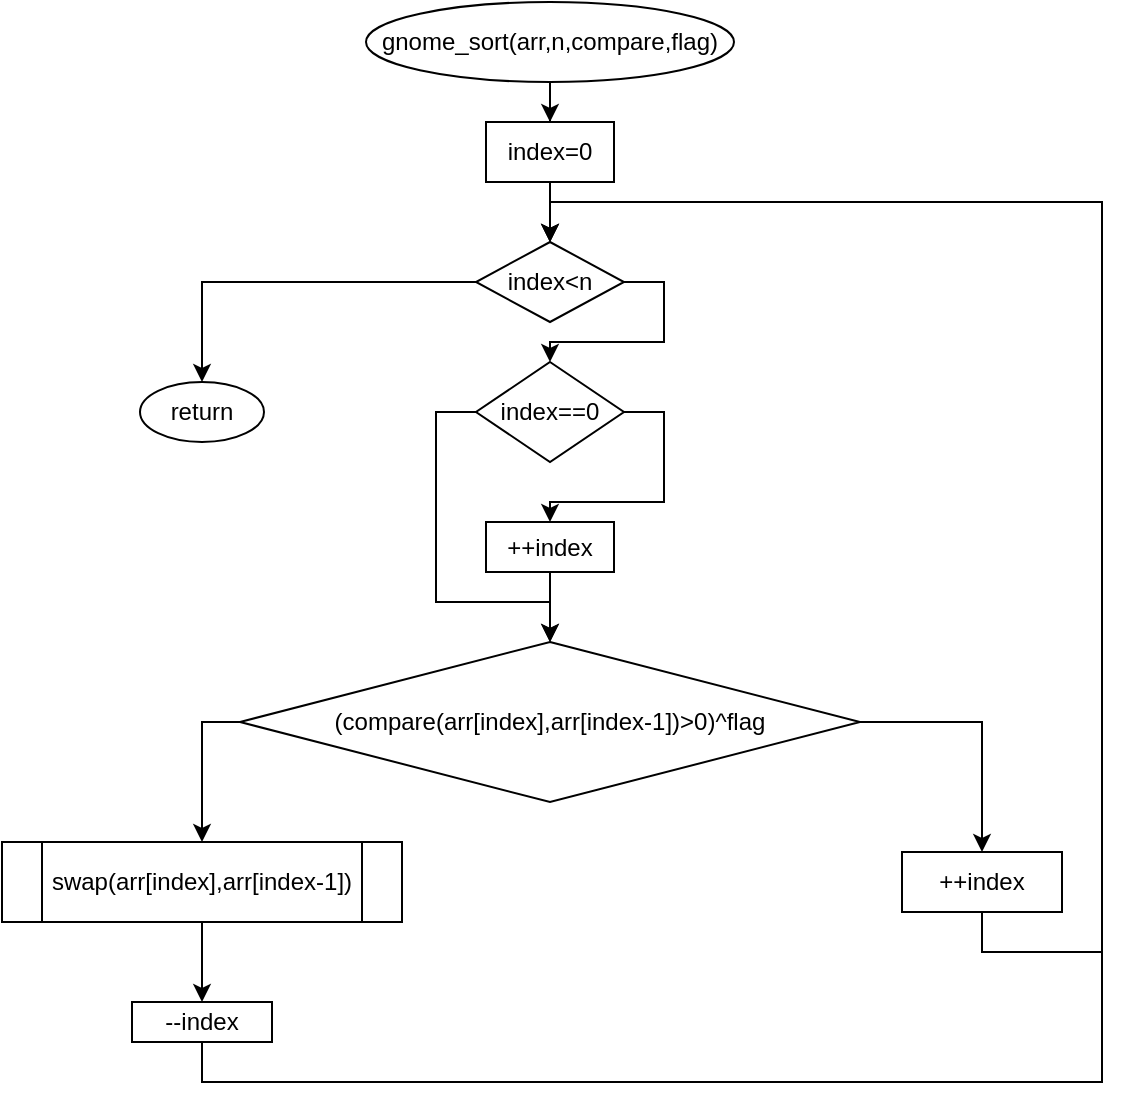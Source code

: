 <mxfile version="22.1.11" type="github" pages="7">
  <diagram id="C5RBs43oDa-KdzZeNtuy" name="gnome_sort">
    <mxGraphModel dx="384" dy="513" grid="1" gridSize="10" guides="1" tooltips="1" connect="1" arrows="1" fold="1" page="1" pageScale="1" pageWidth="827" pageHeight="1169" math="0" shadow="0">
      <root>
        <mxCell id="WIyWlLk6GJQsqaUBKTNV-0" />
        <mxCell id="WIyWlLk6GJQsqaUBKTNV-1" parent="WIyWlLk6GJQsqaUBKTNV-0" />
        <mxCell id="vFkRtB9mPu9xYrPyxQeL-3" value="" style="edgeStyle=orthogonalEdgeStyle;rounded=0;orthogonalLoop=1;jettySize=auto;html=1;" edge="1" parent="WIyWlLk6GJQsqaUBKTNV-1" source="vFkRtB9mPu9xYrPyxQeL-0" target="vFkRtB9mPu9xYrPyxQeL-2">
          <mxGeometry relative="1" as="geometry" />
        </mxCell>
        <mxCell id="vFkRtB9mPu9xYrPyxQeL-4" style="edgeStyle=orthogonalEdgeStyle;rounded=0;orthogonalLoop=1;jettySize=auto;html=1;" edge="1" parent="WIyWlLk6GJQsqaUBKTNV-1" source="vFkRtB9mPu9xYrPyxQeL-0" target="vFkRtB9mPu9xYrPyxQeL-1">
          <mxGeometry relative="1" as="geometry" />
        </mxCell>
        <mxCell id="vFkRtB9mPu9xYrPyxQeL-0" value="gnome_sort(arr,n,compare,flag)" style="ellipse;whiteSpace=wrap;html=1;" vertex="1" parent="WIyWlLk6GJQsqaUBKTNV-1">
          <mxGeometry x="262" y="210" width="184" height="40" as="geometry" />
        </mxCell>
        <mxCell id="vFkRtB9mPu9xYrPyxQeL-1" value="index=0" style="rounded=0;whiteSpace=wrap;html=1;" vertex="1" parent="WIyWlLk6GJQsqaUBKTNV-1">
          <mxGeometry x="322" y="270" width="64" height="30" as="geometry" />
        </mxCell>
        <mxCell id="vFkRtB9mPu9xYrPyxQeL-6" style="edgeStyle=orthogonalEdgeStyle;rounded=0;orthogonalLoop=1;jettySize=auto;html=1;exitX=1;exitY=0.5;exitDx=0;exitDy=0;entryX=0.5;entryY=0;entryDx=0;entryDy=0;" edge="1" parent="WIyWlLk6GJQsqaUBKTNV-1" source="vFkRtB9mPu9xYrPyxQeL-2" target="vFkRtB9mPu9xYrPyxQeL-5">
          <mxGeometry relative="1" as="geometry">
            <Array as="points">
              <mxPoint x="411" y="350" />
              <mxPoint x="411" y="380" />
              <mxPoint x="354" y="380" />
            </Array>
          </mxGeometry>
        </mxCell>
        <mxCell id="vFkRtB9mPu9xYrPyxQeL-24" style="edgeStyle=orthogonalEdgeStyle;rounded=0;orthogonalLoop=1;jettySize=auto;html=1;exitX=0;exitY=0.5;exitDx=0;exitDy=0;" edge="1" parent="WIyWlLk6GJQsqaUBKTNV-1" source="vFkRtB9mPu9xYrPyxQeL-2" target="vFkRtB9mPu9xYrPyxQeL-22">
          <mxGeometry relative="1" as="geometry" />
        </mxCell>
        <mxCell id="vFkRtB9mPu9xYrPyxQeL-2" value="index&amp;lt;n" style="rhombus;whiteSpace=wrap;html=1;" vertex="1" parent="WIyWlLk6GJQsqaUBKTNV-1">
          <mxGeometry x="317" y="330" width="74" height="40" as="geometry" />
        </mxCell>
        <mxCell id="vFkRtB9mPu9xYrPyxQeL-8" style="edgeStyle=orthogonalEdgeStyle;rounded=0;orthogonalLoop=1;jettySize=auto;html=1;exitX=1;exitY=0.5;exitDx=0;exitDy=0;entryX=0.5;entryY=0;entryDx=0;entryDy=0;" edge="1" parent="WIyWlLk6GJQsqaUBKTNV-1" source="vFkRtB9mPu9xYrPyxQeL-5" target="vFkRtB9mPu9xYrPyxQeL-7">
          <mxGeometry relative="1" as="geometry" />
        </mxCell>
        <mxCell id="vFkRtB9mPu9xYrPyxQeL-19" style="edgeStyle=orthogonalEdgeStyle;rounded=0;orthogonalLoop=1;jettySize=auto;html=1;exitX=0;exitY=0.5;exitDx=0;exitDy=0;entryX=0.5;entryY=0;entryDx=0;entryDy=0;" edge="1" parent="WIyWlLk6GJQsqaUBKTNV-1" source="vFkRtB9mPu9xYrPyxQeL-5" target="vFkRtB9mPu9xYrPyxQeL-10">
          <mxGeometry relative="1" as="geometry">
            <Array as="points">
              <mxPoint x="297" y="415" />
              <mxPoint x="297" y="510" />
              <mxPoint x="354" y="510" />
            </Array>
          </mxGeometry>
        </mxCell>
        <mxCell id="vFkRtB9mPu9xYrPyxQeL-5" value="index==0" style="rhombus;whiteSpace=wrap;html=1;" vertex="1" parent="WIyWlLk6GJQsqaUBKTNV-1">
          <mxGeometry x="317" y="390" width="74" height="50" as="geometry" />
        </mxCell>
        <mxCell id="vFkRtB9mPu9xYrPyxQeL-11" value="" style="edgeStyle=orthogonalEdgeStyle;rounded=0;orthogonalLoop=1;jettySize=auto;html=1;" edge="1" parent="WIyWlLk6GJQsqaUBKTNV-1" source="vFkRtB9mPu9xYrPyxQeL-7" target="vFkRtB9mPu9xYrPyxQeL-10">
          <mxGeometry relative="1" as="geometry" />
        </mxCell>
        <mxCell id="vFkRtB9mPu9xYrPyxQeL-7" value="++index" style="rounded=0;whiteSpace=wrap;html=1;" vertex="1" parent="WIyWlLk6GJQsqaUBKTNV-1">
          <mxGeometry x="322" y="470" width="64" height="25" as="geometry" />
        </mxCell>
        <mxCell id="vFkRtB9mPu9xYrPyxQeL-14" style="edgeStyle=orthogonalEdgeStyle;rounded=0;orthogonalLoop=1;jettySize=auto;html=1;exitX=1;exitY=0.5;exitDx=0;exitDy=0;" edge="1" parent="WIyWlLk6GJQsqaUBKTNV-1" source="vFkRtB9mPu9xYrPyxQeL-10" target="vFkRtB9mPu9xYrPyxQeL-13">
          <mxGeometry relative="1" as="geometry" />
        </mxCell>
        <mxCell id="vFkRtB9mPu9xYrPyxQeL-23" style="edgeStyle=orthogonalEdgeStyle;rounded=0;orthogonalLoop=1;jettySize=auto;html=1;exitX=0;exitY=0.5;exitDx=0;exitDy=0;entryX=0.5;entryY=0;entryDx=0;entryDy=0;" edge="1" parent="WIyWlLk6GJQsqaUBKTNV-1" source="vFkRtB9mPu9xYrPyxQeL-10" target="vFkRtB9mPu9xYrPyxQeL-15">
          <mxGeometry relative="1" as="geometry">
            <Array as="points">
              <mxPoint x="180" y="570" />
            </Array>
          </mxGeometry>
        </mxCell>
        <mxCell id="vFkRtB9mPu9xYrPyxQeL-10" value="(compare(arr[index],arr[index-1])&amp;gt;0)^flag" style="rhombus;whiteSpace=wrap;html=1;" vertex="1" parent="WIyWlLk6GJQsqaUBKTNV-1">
          <mxGeometry x="199" y="530" width="310" height="80" as="geometry" />
        </mxCell>
        <mxCell id="vFkRtB9mPu9xYrPyxQeL-21" style="edgeStyle=orthogonalEdgeStyle;rounded=0;orthogonalLoop=1;jettySize=auto;html=1;exitX=0.5;exitY=1;exitDx=0;exitDy=0;entryX=0.5;entryY=0;entryDx=0;entryDy=0;" edge="1" parent="WIyWlLk6GJQsqaUBKTNV-1" source="vFkRtB9mPu9xYrPyxQeL-13" target="vFkRtB9mPu9xYrPyxQeL-2">
          <mxGeometry relative="1" as="geometry">
            <Array as="points">
              <mxPoint x="570" y="685" />
              <mxPoint x="630" y="685" />
              <mxPoint x="630" y="310" />
              <mxPoint x="354" y="310" />
            </Array>
          </mxGeometry>
        </mxCell>
        <mxCell id="vFkRtB9mPu9xYrPyxQeL-13" value="++index" style="rounded=0;whiteSpace=wrap;html=1;" vertex="1" parent="WIyWlLk6GJQsqaUBKTNV-1">
          <mxGeometry x="530" y="635" width="80" height="30" as="geometry" />
        </mxCell>
        <mxCell id="vFkRtB9mPu9xYrPyxQeL-18" value="" style="edgeStyle=orthogonalEdgeStyle;rounded=0;orthogonalLoop=1;jettySize=auto;html=1;" edge="1" parent="WIyWlLk6GJQsqaUBKTNV-1" source="vFkRtB9mPu9xYrPyxQeL-15" target="vFkRtB9mPu9xYrPyxQeL-17">
          <mxGeometry relative="1" as="geometry" />
        </mxCell>
        <mxCell id="vFkRtB9mPu9xYrPyxQeL-15" value="swap(arr[index],arr[index-1])" style="shape=process;whiteSpace=wrap;html=1;backgroundOutline=1;" vertex="1" parent="WIyWlLk6GJQsqaUBKTNV-1">
          <mxGeometry x="80" y="630" width="200" height="40" as="geometry" />
        </mxCell>
        <mxCell id="vFkRtB9mPu9xYrPyxQeL-20" style="edgeStyle=orthogonalEdgeStyle;rounded=0;orthogonalLoop=1;jettySize=auto;html=1;exitX=0.5;exitY=1;exitDx=0;exitDy=0;entryX=0.5;entryY=0;entryDx=0;entryDy=0;" edge="1" parent="WIyWlLk6GJQsqaUBKTNV-1" source="vFkRtB9mPu9xYrPyxQeL-17" target="vFkRtB9mPu9xYrPyxQeL-2">
          <mxGeometry relative="1" as="geometry">
            <Array as="points">
              <mxPoint x="180" y="750" />
              <mxPoint x="630" y="750" />
              <mxPoint x="630" y="310" />
              <mxPoint x="354" y="310" />
            </Array>
          </mxGeometry>
        </mxCell>
        <mxCell id="vFkRtB9mPu9xYrPyxQeL-17" value="--index" style="rounded=0;whiteSpace=wrap;html=1;" vertex="1" parent="WIyWlLk6GJQsqaUBKTNV-1">
          <mxGeometry x="145" y="710" width="70" height="20" as="geometry" />
        </mxCell>
        <mxCell id="vFkRtB9mPu9xYrPyxQeL-22" value="return" style="ellipse;whiteSpace=wrap;html=1;" vertex="1" parent="WIyWlLk6GJQsqaUBKTNV-1">
          <mxGeometry x="149" y="400" width="62" height="30" as="geometry" />
        </mxCell>
      </root>
    </mxGraphModel>
  </diagram>
  <diagram id="rgZeY5lsi4q19LLMcuST" name="insertion_sort">
    <mxGraphModel dx="491" dy="656" grid="1" gridSize="10" guides="1" tooltips="1" connect="1" arrows="1" fold="1" page="1" pageScale="1" pageWidth="850" pageHeight="1100" math="0" shadow="0">
      <root>
        <mxCell id="0" />
        <mxCell id="1" parent="0" />
        <mxCell id="nd5yKnIJnrXo-wrWcvd_-3" value="" style="edgeStyle=orthogonalEdgeStyle;rounded=0;orthogonalLoop=1;jettySize=auto;html=1;" edge="1" parent="1" source="klYDFk8831yrK7sMGQrR-1" target="nd5yKnIJnrXo-wrWcvd_-1">
          <mxGeometry relative="1" as="geometry" />
        </mxCell>
        <mxCell id="klYDFk8831yrK7sMGQrR-1" value="insertion_sort(arr,n,compare,flag)" style="ellipse;whiteSpace=wrap;html=1;" vertex="1" parent="1">
          <mxGeometry x="280" y="90" width="200" height="40" as="geometry" />
        </mxCell>
        <mxCell id="nd5yKnIJnrXo-wrWcvd_-5" value="" style="edgeStyle=orthogonalEdgeStyle;rounded=0;orthogonalLoop=1;jettySize=auto;html=1;" edge="1" parent="1" source="nd5yKnIJnrXo-wrWcvd_-1" target="nd5yKnIJnrXo-wrWcvd_-4">
          <mxGeometry relative="1" as="geometry" />
        </mxCell>
        <mxCell id="nd5yKnIJnrXo-wrWcvd_-1" value="i=0&lt;br&gt;j=0&lt;br&gt;key" style="rounded=0;whiteSpace=wrap;html=1;" vertex="1" parent="1">
          <mxGeometry x="320" y="150" width="120" height="60" as="geometry" />
        </mxCell>
        <mxCell id="nd5yKnIJnrXo-wrWcvd_-7" value="" style="edgeStyle=orthogonalEdgeStyle;rounded=0;orthogonalLoop=1;jettySize=auto;html=1;" edge="1" parent="1" source="nd5yKnIJnrXo-wrWcvd_-4" target="nd5yKnIJnrXo-wrWcvd_-6">
          <mxGeometry relative="1" as="geometry" />
        </mxCell>
        <mxCell id="nd5yKnIJnrXo-wrWcvd_-18" style="edgeStyle=orthogonalEdgeStyle;rounded=0;orthogonalLoop=1;jettySize=auto;html=1;exitX=1;exitY=0.5;exitDx=0;exitDy=0;entryX=0.5;entryY=0;entryDx=0;entryDy=0;" edge="1" parent="1" source="nd5yKnIJnrXo-wrWcvd_-4" target="nd5yKnIJnrXo-wrWcvd_-17">
          <mxGeometry relative="1" as="geometry" />
        </mxCell>
        <mxCell id="nd5yKnIJnrXo-wrWcvd_-4" value="i=1; i&amp;lt;n;++i" style="shape=hexagon;perimeter=hexagonPerimeter2;whiteSpace=wrap;html=1;fixedSize=1;" vertex="1" parent="1">
          <mxGeometry x="320" y="230" width="120" height="80" as="geometry" />
        </mxCell>
        <mxCell id="nd5yKnIJnrXo-wrWcvd_-9" value="" style="edgeStyle=orthogonalEdgeStyle;rounded=0;orthogonalLoop=1;jettySize=auto;html=1;" edge="1" parent="1" source="nd5yKnIJnrXo-wrWcvd_-6" target="nd5yKnIJnrXo-wrWcvd_-8">
          <mxGeometry relative="1" as="geometry" />
        </mxCell>
        <mxCell id="nd5yKnIJnrXo-wrWcvd_-6" value="key=arr[i]&lt;br&gt;j=i-1" style="rounded=0;whiteSpace=wrap;html=1;" vertex="1" parent="1">
          <mxGeometry x="320" y="340" width="120" height="60" as="geometry" />
        </mxCell>
        <mxCell id="nd5yKnIJnrXo-wrWcvd_-11" style="edgeStyle=orthogonalEdgeStyle;rounded=0;orthogonalLoop=1;jettySize=auto;html=1;exitX=1;exitY=0.5;exitDx=0;exitDy=0;entryX=0.5;entryY=0;entryDx=0;entryDy=0;" edge="1" parent="1" source="nd5yKnIJnrXo-wrWcvd_-8" target="nd5yKnIJnrXo-wrWcvd_-10">
          <mxGeometry relative="1" as="geometry" />
        </mxCell>
        <mxCell id="nd5yKnIJnrXo-wrWcvd_-14" style="edgeStyle=orthogonalEdgeStyle;rounded=0;orthogonalLoop=1;jettySize=auto;html=1;exitX=0;exitY=0.5;exitDx=0;exitDy=0;entryX=0.5;entryY=0;entryDx=0;entryDy=0;" edge="1" parent="1" source="nd5yKnIJnrXo-wrWcvd_-8" target="nd5yKnIJnrXo-wrWcvd_-12">
          <mxGeometry relative="1" as="geometry">
            <Array as="points">
              <mxPoint x="230" y="475" />
              <mxPoint x="230" y="640" />
              <mxPoint x="380" y="640" />
            </Array>
          </mxGeometry>
        </mxCell>
        <mxCell id="nd5yKnIJnrXo-wrWcvd_-8" value="j&amp;gt;=0 &amp;amp;&amp;amp; (compare(arr[j],key)&amp;gt;0)^flag" style="rhombus;whiteSpace=wrap;html=1;" vertex="1" parent="1">
          <mxGeometry x="250" y="430" width="260" height="90" as="geometry" />
        </mxCell>
        <mxCell id="nd5yKnIJnrXo-wrWcvd_-13" value="" style="edgeStyle=orthogonalEdgeStyle;rounded=0;orthogonalLoop=1;jettySize=auto;html=1;" edge="1" parent="1" source="nd5yKnIJnrXo-wrWcvd_-10" target="nd5yKnIJnrXo-wrWcvd_-12">
          <mxGeometry relative="1" as="geometry" />
        </mxCell>
        <mxCell id="nd5yKnIJnrXo-wrWcvd_-10" value="arr[j+1]=arr[j]&lt;br&gt;--j" style="rounded=0;whiteSpace=wrap;html=1;" vertex="1" parent="1">
          <mxGeometry x="320" y="570" width="120" height="60" as="geometry" />
        </mxCell>
        <mxCell id="nd5yKnIJnrXo-wrWcvd_-15" style="edgeStyle=orthogonalEdgeStyle;rounded=0;orthogonalLoop=1;jettySize=auto;html=1;exitX=0.5;exitY=1;exitDx=0;exitDy=0;entryX=0;entryY=0.5;entryDx=0;entryDy=0;" edge="1" parent="1" source="nd5yKnIJnrXo-wrWcvd_-12" target="nd5yKnIJnrXo-wrWcvd_-4">
          <mxGeometry relative="1" as="geometry">
            <Array as="points">
              <mxPoint x="380" y="760" />
              <mxPoint x="220" y="760" />
              <mxPoint x="220" y="270" />
            </Array>
          </mxGeometry>
        </mxCell>
        <mxCell id="nd5yKnIJnrXo-wrWcvd_-12" value="arr[j+1]=key" style="rounded=0;whiteSpace=wrap;html=1;" vertex="1" parent="1">
          <mxGeometry x="320" y="680" width="120" height="60" as="geometry" />
        </mxCell>
        <mxCell id="nd5yKnIJnrXo-wrWcvd_-17" value="return" style="ellipse;whiteSpace=wrap;html=1;" vertex="1" parent="1">
          <mxGeometry x="500" y="345" width="60" height="50" as="geometry" />
        </mxCell>
      </root>
    </mxGraphModel>
  </diagram>
  <diagram id="mELVuVHJwH1mqr2Arjdq" name="_qsort">
    <mxGraphModel dx="433" dy="512" grid="1" gridSize="10" guides="1" tooltips="1" connect="1" arrows="1" fold="1" page="1" pageScale="1" pageWidth="850" pageHeight="1100" math="0" shadow="0">
      <root>
        <mxCell id="0" />
        <mxCell id="1" parent="0" />
        <mxCell id="-g7Wt3kL3xzNCYiqPZrQ-3" value="" style="edgeStyle=orthogonalEdgeStyle;rounded=0;orthogonalLoop=1;jettySize=auto;html=1;" edge="1" parent="1" source="-g7Wt3kL3xzNCYiqPZrQ-1" target="-g7Wt3kL3xzNCYiqPZrQ-2">
          <mxGeometry relative="1" as="geometry" />
        </mxCell>
        <mxCell id="-g7Wt3kL3xzNCYiqPZrQ-1" value="_qsort(arr,left,right,compare,flag)" style="ellipse;whiteSpace=wrap;html=1;" vertex="1" parent="1">
          <mxGeometry x="150" y="100" width="220" height="40" as="geometry" />
        </mxCell>
        <mxCell id="-g7Wt3kL3xzNCYiqPZrQ-5" value="" style="edgeStyle=orthogonalEdgeStyle;rounded=0;orthogonalLoop=1;jettySize=auto;html=1;" edge="1" parent="1" source="-g7Wt3kL3xzNCYiqPZrQ-2" target="-g7Wt3kL3xzNCYiqPZrQ-4">
          <mxGeometry relative="1" as="geometry" />
        </mxCell>
        <mxCell id="-g7Wt3kL3xzNCYiqPZrQ-2" value="i=0&lt;br&gt;last=0" style="rounded=0;whiteSpace=wrap;html=1;" vertex="1" parent="1">
          <mxGeometry x="200" y="170" width="120" height="60" as="geometry" />
        </mxCell>
        <mxCell id="-g7Wt3kL3xzNCYiqPZrQ-7" style="edgeStyle=orthogonalEdgeStyle;rounded=0;orthogonalLoop=1;jettySize=auto;html=1;exitX=1;exitY=0.5;exitDx=0;exitDy=0;entryX=0.5;entryY=0;entryDx=0;entryDy=0;" edge="1" parent="1" source="-g7Wt3kL3xzNCYiqPZrQ-4" target="-g7Wt3kL3xzNCYiqPZrQ-6">
          <mxGeometry relative="1" as="geometry" />
        </mxCell>
        <mxCell id="-g7Wt3kL3xzNCYiqPZrQ-9" style="edgeStyle=orthogonalEdgeStyle;rounded=0;orthogonalLoop=1;jettySize=auto;html=1;exitX=0;exitY=0.5;exitDx=0;exitDy=0;" edge="1" parent="1" source="-g7Wt3kL3xzNCYiqPZrQ-4" target="-g7Wt3kL3xzNCYiqPZrQ-8">
          <mxGeometry relative="1" as="geometry" />
        </mxCell>
        <mxCell id="-g7Wt3kL3xzNCYiqPZrQ-4" value="left&amp;gt;=right" style="rhombus;whiteSpace=wrap;html=1;" vertex="1" parent="1">
          <mxGeometry x="220" y="250" width="80" height="80" as="geometry" />
        </mxCell>
        <mxCell id="-g7Wt3kL3xzNCYiqPZrQ-6" value="return" style="ellipse;whiteSpace=wrap;html=1;" vertex="1" parent="1">
          <mxGeometry x="400" y="340" width="60" height="40" as="geometry" />
        </mxCell>
        <mxCell id="lLepBJBYT6ctV0lVG-7q-1" value="" style="edgeStyle=orthogonalEdgeStyle;rounded=0;orthogonalLoop=1;jettySize=auto;html=1;" edge="1" parent="1" source="-g7Wt3kL3xzNCYiqPZrQ-8" target="-g7Wt3kL3xzNCYiqPZrQ-10">
          <mxGeometry relative="1" as="geometry" />
        </mxCell>
        <mxCell id="-g7Wt3kL3xzNCYiqPZrQ-8" value="swap(arr[left],arr[(left+right)/2])" style="shape=process;whiteSpace=wrap;html=1;backgroundOutline=1;" vertex="1" parent="1">
          <mxGeometry x="145" y="390" width="230" height="50" as="geometry" />
        </mxCell>
        <mxCell id="lLepBJBYT6ctV0lVG-7q-3" value="" style="edgeStyle=orthogonalEdgeStyle;rounded=0;orthogonalLoop=1;jettySize=auto;html=1;" edge="1" parent="1" source="-g7Wt3kL3xzNCYiqPZrQ-10" target="lLepBJBYT6ctV0lVG-7q-2">
          <mxGeometry relative="1" as="geometry" />
        </mxCell>
        <mxCell id="-g7Wt3kL3xzNCYiqPZrQ-10" value="last=left" style="rounded=0;whiteSpace=wrap;html=1;" vertex="1" parent="1">
          <mxGeometry x="200" y="460" width="120" height="60" as="geometry" />
        </mxCell>
        <mxCell id="lLepBJBYT6ctV0lVG-7q-5" value="" style="edgeStyle=orthogonalEdgeStyle;rounded=0;orthogonalLoop=1;jettySize=auto;html=1;" edge="1" parent="1" source="lLepBJBYT6ctV0lVG-7q-2" target="lLepBJBYT6ctV0lVG-7q-4">
          <mxGeometry relative="1" as="geometry" />
        </mxCell>
        <mxCell id="lLepBJBYT6ctV0lVG-7q-18" style="edgeStyle=orthogonalEdgeStyle;rounded=0;orthogonalLoop=1;jettySize=auto;html=1;exitX=1;exitY=0.5;exitDx=0;exitDy=0;entryX=0.5;entryY=0;entryDx=0;entryDy=0;" edge="1" parent="1" source="lLepBJBYT6ctV0lVG-7q-2" target="lLepBJBYT6ctV0lVG-7q-9">
          <mxGeometry relative="1" as="geometry">
            <Array as="points">
              <mxPoint x="410" y="590" />
              <mxPoint x="410" y="860" />
              <mxPoint x="260" y="860" />
            </Array>
          </mxGeometry>
        </mxCell>
        <mxCell id="lLepBJBYT6ctV0lVG-7q-2" value="i=last+1;i&amp;lt;=right; ++i" style="shape=hexagon;perimeter=hexagonPerimeter2;whiteSpace=wrap;html=1;fixedSize=1;" vertex="1" parent="1">
          <mxGeometry x="200" y="550" width="120" height="80" as="geometry" />
        </mxCell>
        <mxCell id="lLepBJBYT6ctV0lVG-7q-8" style="edgeStyle=orthogonalEdgeStyle;rounded=0;orthogonalLoop=1;jettySize=auto;html=1;exitX=1;exitY=0.5;exitDx=0;exitDy=0;" edge="1" parent="1" source="lLepBJBYT6ctV0lVG-7q-4" target="lLepBJBYT6ctV0lVG-7q-7">
          <mxGeometry relative="1" as="geometry" />
        </mxCell>
        <mxCell id="lLepBJBYT6ctV0lVG-7q-17" style="edgeStyle=orthogonalEdgeStyle;rounded=0;orthogonalLoop=1;jettySize=auto;html=1;exitX=0;exitY=0.5;exitDx=0;exitDy=0;entryX=0;entryY=0.5;entryDx=0;entryDy=0;" edge="1" parent="1" source="lLepBJBYT6ctV0lVG-7q-4" target="lLepBJBYT6ctV0lVG-7q-2">
          <mxGeometry relative="1" as="geometry">
            <Array as="points">
              <mxPoint x="110" y="695" />
              <mxPoint x="110" y="590" />
            </Array>
          </mxGeometry>
        </mxCell>
        <mxCell id="lLepBJBYT6ctV0lVG-7q-4" value="(compare(arr[i],arr[left])&amp;lt;0)^flag" style="rhombus;whiteSpace=wrap;html=1;" vertex="1" parent="1">
          <mxGeometry x="150" y="660" width="220" height="70" as="geometry" />
        </mxCell>
        <mxCell id="lLepBJBYT6ctV0lVG-7q-15" style="edgeStyle=orthogonalEdgeStyle;rounded=0;orthogonalLoop=1;jettySize=auto;html=1;exitX=0.5;exitY=1;exitDx=0;exitDy=0;entryX=0;entryY=0.5;entryDx=0;entryDy=0;" edge="1" parent="1" source="lLepBJBYT6ctV0lVG-7q-7" target="lLepBJBYT6ctV0lVG-7q-2">
          <mxGeometry relative="1" as="geometry">
            <Array as="points">
              <mxPoint x="260" y="850" />
              <mxPoint x="110" y="850" />
              <mxPoint x="110" y="590" />
            </Array>
          </mxGeometry>
        </mxCell>
        <mxCell id="lLepBJBYT6ctV0lVG-7q-7" value="swap(arr[++last],arr[i])" style="shape=process;whiteSpace=wrap;html=1;backgroundOutline=1;" vertex="1" parent="1">
          <mxGeometry x="175" y="780" width="170" height="50" as="geometry" />
        </mxCell>
        <mxCell id="lLepBJBYT6ctV0lVG-7q-14" value="" style="edgeStyle=orthogonalEdgeStyle;rounded=0;orthogonalLoop=1;jettySize=auto;html=1;" edge="1" parent="1" source="lLepBJBYT6ctV0lVG-7q-9" target="lLepBJBYT6ctV0lVG-7q-12">
          <mxGeometry relative="1" as="geometry" />
        </mxCell>
        <mxCell id="lLepBJBYT6ctV0lVG-7q-9" value="swap(arr[left],arr[last])" style="shape=process;whiteSpace=wrap;html=1;backgroundOutline=1;" vertex="1" parent="1">
          <mxGeometry x="180" y="880" width="160" height="50" as="geometry" />
        </mxCell>
        <mxCell id="lLepBJBYT6ctV0lVG-7q-20" value="" style="edgeStyle=orthogonalEdgeStyle;rounded=0;orthogonalLoop=1;jettySize=auto;html=1;" edge="1" parent="1" source="lLepBJBYT6ctV0lVG-7q-12" target="lLepBJBYT6ctV0lVG-7q-19">
          <mxGeometry relative="1" as="geometry" />
        </mxCell>
        <mxCell id="lLepBJBYT6ctV0lVG-7q-12" value="_qsort(arr,left,last-1,compare,flag)&lt;br&gt;_qsort(arr,last+1,right,compare,flag)" style="shape=process;whiteSpace=wrap;html=1;backgroundOutline=1;" vertex="1" parent="1">
          <mxGeometry x="132.5" y="960" width="255" height="50" as="geometry" />
        </mxCell>
        <mxCell id="lLepBJBYT6ctV0lVG-7q-19" value="return" style="ellipse;whiteSpace=wrap;html=1;" vertex="1" parent="1">
          <mxGeometry x="205" y="1040" width="110" height="30" as="geometry" />
        </mxCell>
      </root>
    </mxGraphModel>
  </diagram>
  <diagram id="NTwWzxigD9MfZeiv_2fq" name="write_node_to_file">
    <mxGraphModel dx="498" dy="589" grid="1" gridSize="10" guides="1" tooltips="1" connect="1" arrows="1" fold="1" page="1" pageScale="1" pageWidth="850" pageHeight="1100" math="0" shadow="0">
      <root>
        <mxCell id="0" />
        <mxCell id="1" parent="0" />
        <mxCell id="DTXkBmi1jZMWXGcHV5HQ-3" value="" style="edgeStyle=orthogonalEdgeStyle;rounded=0;orthogonalLoop=1;jettySize=auto;html=1;" edge="1" parent="1" source="DTXkBmi1jZMWXGcHV5HQ-1" target="DTXkBmi1jZMWXGcHV5HQ-2">
          <mxGeometry relative="1" as="geometry" />
        </mxCell>
        <mxCell id="DTXkBmi1jZMWXGcHV5HQ-1" value="write_node_to_file(file,node)" style="ellipse;whiteSpace=wrap;html=1;" vertex="1" parent="1">
          <mxGeometry x="165" y="100" width="170" height="50" as="geometry" />
        </mxCell>
        <mxCell id="DTXkBmi1jZMWXGcHV5HQ-5" value="" style="edgeStyle=orthogonalEdgeStyle;rounded=0;orthogonalLoop=1;jettySize=auto;html=1;" edge="1" parent="1" source="DTXkBmi1jZMWXGcHV5HQ-2" target="DTXkBmi1jZMWXGcHV5HQ-4">
          <mxGeometry relative="1" as="geometry" />
        </mxCell>
        <mxCell id="DTXkBmi1jZMWXGcHV5HQ-2" value="*prompt_name = &quot;&quot;, *prompt_id = &quot;&quot;, *prompt_time = &quot;&quot;" style="rounded=0;whiteSpace=wrap;html=1;" vertex="1" parent="1">
          <mxGeometry x="190" y="180" width="120" height="60" as="geometry" />
        </mxCell>
        <mxCell id="DTXkBmi1jZMWXGcHV5HQ-7" style="edgeStyle=orthogonalEdgeStyle;rounded=0;orthogonalLoop=1;jettySize=auto;html=1;exitX=1;exitY=0.5;exitDx=0;exitDy=0;entryX=0.5;entryY=0;entryDx=0;entryDy=0;" edge="1" parent="1" source="DTXkBmi1jZMWXGcHV5HQ-4" target="DTXkBmi1jZMWXGcHV5HQ-6">
          <mxGeometry relative="1" as="geometry" />
        </mxCell>
        <mxCell id="DTXkBmi1jZMWXGcHV5HQ-10" style="edgeStyle=orthogonalEdgeStyle;rounded=0;orthogonalLoop=1;jettySize=auto;html=1;exitX=0;exitY=0.5;exitDx=0;exitDy=0;entryX=0.5;entryY=0;entryDx=0;entryDy=0;" edge="1" parent="1" source="DTXkBmi1jZMWXGcHV5HQ-4" target="DTXkBmi1jZMWXGcHV5HQ-8">
          <mxGeometry relative="1" as="geometry">
            <Array as="points">
              <mxPoint x="150" y="300" />
              <mxPoint x="150" y="460" />
              <mxPoint x="250" y="460" />
            </Array>
          </mxGeometry>
        </mxCell>
        <mxCell id="DTXkBmi1jZMWXGcHV5HQ-4" value="file == stdout" style="rhombus;whiteSpace=wrap;html=1;" vertex="1" parent="1">
          <mxGeometry x="200" y="260" width="100" height="80" as="geometry" />
        </mxCell>
        <mxCell id="DTXkBmi1jZMWXGcHV5HQ-9" value="" style="edgeStyle=orthogonalEdgeStyle;rounded=0;orthogonalLoop=1;jettySize=auto;html=1;" edge="1" parent="1" source="DTXkBmi1jZMWXGcHV5HQ-6" target="DTXkBmi1jZMWXGcHV5HQ-8">
          <mxGeometry relative="1" as="geometry" />
        </mxCell>
        <mxCell id="DTXkBmi1jZMWXGcHV5HQ-6" value="prompt_name = &quot;Name: &quot;;&lt;br&gt;prompt_id = &quot;ID: &quot;;&lt;br&gt;prompt_time = &quot;Time: &quot;;" style="rounded=0;whiteSpace=wrap;html=1;" vertex="1" parent="1">
          <mxGeometry x="162.5" y="380" width="175" height="60" as="geometry" />
        </mxCell>
        <mxCell id="DTXkBmi1jZMWXGcHV5HQ-12" value="" style="edgeStyle=orthogonalEdgeStyle;rounded=0;orthogonalLoop=1;jettySize=auto;html=1;" edge="1" parent="1" source="DTXkBmi1jZMWXGcHV5HQ-8" target="DTXkBmi1jZMWXGcHV5HQ-11">
          <mxGeometry relative="1" as="geometry" />
        </mxCell>
        <mxCell id="DTXkBmi1jZMWXGcHV5HQ-8" value="fprintf(file, &quot;%s%s\n%s%s\n%s%d\n&quot;, prompt_name, node-&gt;name, prompt_id, node-&gt;id, prompt_time, node-&gt;time);" style="shape=process;whiteSpace=wrap;html=1;backgroundOutline=1;" vertex="1" parent="1">
          <mxGeometry x="140" y="490" width="220" height="90" as="geometry" />
        </mxCell>
        <mxCell id="DTXkBmi1jZMWXGcHV5HQ-11" value="return" style="ellipse;whiteSpace=wrap;html=1;" vertex="1" parent="1">
          <mxGeometry x="200" y="610" width="100" height="50" as="geometry" />
        </mxCell>
      </root>
    </mxGraphModel>
  </diagram>
  <diagram id="zhL-4n22qjmIIDEfAUdB" name="read_node_from_file">
    <mxGraphModel dx="498" dy="589" grid="1" gridSize="10" guides="1" tooltips="1" connect="1" arrows="1" fold="1" page="1" pageScale="1" pageWidth="850" pageHeight="1100" math="0" shadow="0">
      <root>
        <mxCell id="0" />
        <mxCell id="1" parent="0" />
        <mxCell id="COJ6DJWqVLw1rmHyBccG-3" value="" style="edgeStyle=orthogonalEdgeStyle;rounded=0;orthogonalLoop=1;jettySize=auto;html=1;" edge="1" parent="1" source="COJ6DJWqVLw1rmHyBccG-1" target="COJ6DJWqVLw1rmHyBccG-2">
          <mxGeometry relative="1" as="geometry" />
        </mxCell>
        <mxCell id="COJ6DJWqVLw1rmHyBccG-1" value="read_node_from_file(file)" style="ellipse;whiteSpace=wrap;html=1;" vertex="1" parent="1">
          <mxGeometry x="170" y="70" width="160" height="40" as="geometry" />
        </mxCell>
        <mxCell id="COJ6DJWqVLw1rmHyBccG-5" value="" style="edgeStyle=orthogonalEdgeStyle;rounded=0;orthogonalLoop=1;jettySize=auto;html=1;" edge="1" parent="1" source="COJ6DJWqVLw1rmHyBccG-2" target="COJ6DJWqVLw1rmHyBccG-4">
          <mxGeometry relative="1" as="geometry" />
        </mxCell>
        <mxCell id="COJ6DJWqVLw1rmHyBccG-2" value="Node*node=NULL&lt;br&gt;*prompt_name = &quot;&quot;, *prompt_id = &quot;&quot;, *prompt_time = &quot;&quot;" style="rounded=0;whiteSpace=wrap;html=1;" vertex="1" parent="1">
          <mxGeometry x="190" y="130" width="120" height="80" as="geometry" />
        </mxCell>
        <mxCell id="COJ6DJWqVLw1rmHyBccG-7" value="" style="edgeStyle=orthogonalEdgeStyle;rounded=0;orthogonalLoop=1;jettySize=auto;html=1;" edge="1" parent="1" source="COJ6DJWqVLw1rmHyBccG-4" target="COJ6DJWqVLw1rmHyBccG-6">
          <mxGeometry relative="1" as="geometry" />
        </mxCell>
        <mxCell id="COJ6DJWqVLw1rmHyBccG-4" value="init_node(node)" style="shape=process;whiteSpace=wrap;html=1;backgroundOutline=1;" vertex="1" parent="1">
          <mxGeometry x="190" y="240" width="120" height="40" as="geometry" />
        </mxCell>
        <mxCell id="COJ6DJWqVLw1rmHyBccG-9" style="edgeStyle=orthogonalEdgeStyle;rounded=0;orthogonalLoop=1;jettySize=auto;html=1;exitX=1;exitY=0.5;exitDx=0;exitDy=0;entryX=0.5;entryY=0;entryDx=0;entryDy=0;" edge="1" parent="1" source="COJ6DJWqVLw1rmHyBccG-6" target="COJ6DJWqVLw1rmHyBccG-8">
          <mxGeometry relative="1" as="geometry" />
        </mxCell>
        <mxCell id="0PlKHmk83qelt0GWRZcz-2" style="edgeStyle=orthogonalEdgeStyle;rounded=0;orthogonalLoop=1;jettySize=auto;html=1;exitX=0;exitY=0.5;exitDx=0;exitDy=0;entryX=0.5;entryY=0;entryDx=0;entryDy=0;" edge="1" parent="1" source="COJ6DJWqVLw1rmHyBccG-6" target="COJ6DJWqVLw1rmHyBccG-10">
          <mxGeometry relative="1" as="geometry">
            <Array as="points">
              <mxPoint x="140" y="330" />
              <mxPoint x="140" y="490" />
              <mxPoint x="250" y="490" />
            </Array>
          </mxGeometry>
        </mxCell>
        <mxCell id="COJ6DJWqVLw1rmHyBccG-6" value="file == stdin" style="rhombus;whiteSpace=wrap;html=1;" vertex="1" parent="1">
          <mxGeometry x="205" y="300" width="90" height="60" as="geometry" />
        </mxCell>
        <mxCell id="COJ6DJWqVLw1rmHyBccG-11" value="" style="edgeStyle=orthogonalEdgeStyle;rounded=0;orthogonalLoop=1;jettySize=auto;html=1;" edge="1" parent="1" source="COJ6DJWqVLw1rmHyBccG-8" target="COJ6DJWqVLw1rmHyBccG-10">
          <mxGeometry relative="1" as="geometry" />
        </mxCell>
        <mxCell id="COJ6DJWqVLw1rmHyBccG-8" value="prompt_name = &quot;Введите ФИО: &quot;;&lt;br&gt;prompt_id = &quot;Введите ID: &quot;;&lt;br&gt;prompt_time = &quot;Введите время: &quot;;" style="rounded=0;whiteSpace=wrap;html=1;" vertex="1" parent="1">
          <mxGeometry x="150" y="410" width="200" height="70" as="geometry" />
        </mxCell>
        <mxCell id="COJ6DJWqVLw1rmHyBccG-13" value="" style="edgeStyle=orthogonalEdgeStyle;rounded=0;orthogonalLoop=1;jettySize=auto;html=1;" edge="1" parent="1" source="COJ6DJWqVLw1rmHyBccG-10" target="COJ6DJWqVLw1rmHyBccG-12">
          <mxGeometry relative="1" as="geometry" />
        </mxCell>
        <mxCell id="COJ6DJWqVLw1rmHyBccG-10" value="node-&amp;gt;name=readline(file, prompt_name);&lt;br&gt;node-&amp;gt;id=readline(file, prompt_id);" style="shape=process;whiteSpace=wrap;html=1;backgroundOutline=1;" vertex="1" parent="1">
          <mxGeometry x="100" y="510" width="300" height="50" as="geometry" />
        </mxCell>
        <mxCell id="COJ6DJWqVLw1rmHyBccG-15" style="edgeStyle=orthogonalEdgeStyle;rounded=0;orthogonalLoop=1;jettySize=auto;html=1;exitX=1;exitY=0.5;exitDx=0;exitDy=0;entryX=0.5;entryY=0;entryDx=0;entryDy=0;" edge="1" parent="1" source="COJ6DJWqVLw1rmHyBccG-12" target="COJ6DJWqVLw1rmHyBccG-14">
          <mxGeometry relative="1" as="geometry" />
        </mxCell>
        <mxCell id="COJ6DJWqVLw1rmHyBccG-18" style="edgeStyle=orthogonalEdgeStyle;rounded=0;orthogonalLoop=1;jettySize=auto;html=1;exitX=0;exitY=0.5;exitDx=0;exitDy=0;entryX=0.5;entryY=0;entryDx=0;entryDy=0;" edge="1" parent="1" source="COJ6DJWqVLw1rmHyBccG-12" target="COJ6DJWqVLw1rmHyBccG-16">
          <mxGeometry relative="1" as="geometry">
            <Array as="points">
              <mxPoint x="155" y="620" />
              <mxPoint x="155" y="760" />
              <mxPoint x="250" y="760" />
            </Array>
          </mxGeometry>
        </mxCell>
        <mxCell id="COJ6DJWqVLw1rmHyBccG-12" value="valid_id(node-&gt;id) == 0" style="rhombus;whiteSpace=wrap;html=1;" vertex="1" parent="1">
          <mxGeometry x="175" y="590" width="150" height="60" as="geometry" />
        </mxCell>
        <mxCell id="COJ6DJWqVLw1rmHyBccG-17" value="" style="edgeStyle=orthogonalEdgeStyle;rounded=0;orthogonalLoop=1;jettySize=auto;html=1;" edge="1" parent="1" source="COJ6DJWqVLw1rmHyBccG-14" target="COJ6DJWqVLw1rmHyBccG-16">
          <mxGeometry relative="1" as="geometry" />
        </mxCell>
        <mxCell id="COJ6DJWqVLw1rmHyBccG-14" value="node-&amp;gt;id=&quot;&quot;" style="rounded=0;whiteSpace=wrap;html=1;" vertex="1" parent="1">
          <mxGeometry x="190" y="690" width="120" height="60" as="geometry" />
        </mxCell>
        <mxCell id="COJ6DJWqVLw1rmHyBccG-20" value="" style="edgeStyle=orthogonalEdgeStyle;rounded=0;orthogonalLoop=1;jettySize=auto;html=1;" edge="1" parent="1" source="COJ6DJWqVLw1rmHyBccG-16" target="COJ6DJWqVLw1rmHyBccG-19">
          <mxGeometry relative="1" as="geometry" />
        </mxCell>
        <mxCell id="COJ6DJWqVLw1rmHyBccG-16" value="prompt_time" style="shape=parallelogram;perimeter=parallelogramPerimeter;whiteSpace=wrap;html=1;fixedSize=1;" vertex="1" parent="1">
          <mxGeometry x="190" y="790" width="120" height="60" as="geometry" />
        </mxCell>
        <mxCell id="COJ6DJWqVLw1rmHyBccG-22" value="" style="edgeStyle=orthogonalEdgeStyle;rounded=0;orthogonalLoop=1;jettySize=auto;html=1;" edge="1" parent="1" source="COJ6DJWqVLw1rmHyBccG-19" target="COJ6DJWqVLw1rmHyBccG-21">
          <mxGeometry relative="1" as="geometry" />
        </mxCell>
        <mxCell id="COJ6DJWqVLw1rmHyBccG-19" value="ввод node-&amp;gt;time" style="shape=parallelogram;perimeter=parallelogramPerimeter;whiteSpace=wrap;html=1;fixedSize=1;" vertex="1" parent="1">
          <mxGeometry x="190" y="870" width="120" height="60" as="geometry" />
        </mxCell>
        <mxCell id="COJ6DJWqVLw1rmHyBccG-21" value="return node" style="ellipse;whiteSpace=wrap;html=1;" vertex="1" parent="1">
          <mxGeometry x="205" y="960" width="90" height="40" as="geometry" />
        </mxCell>
      </root>
    </mxGraphModel>
  </diagram>
  <diagram id="zBWiMr763FFv-t1x2D0e" name="write">
    <mxGraphModel dx="498" dy="589" grid="1" gridSize="10" guides="1" tooltips="1" connect="1" arrows="1" fold="1" page="1" pageScale="1" pageWidth="850" pageHeight="1100" math="0" shadow="0">
      <root>
        <mxCell id="0" />
        <mxCell id="1" parent="0" />
        <mxCell id="vNzcSuLtBSPSgSFfsog4-3" value="" style="edgeStyle=orthogonalEdgeStyle;rounded=0;orthogonalLoop=1;jettySize=auto;html=1;" edge="1" parent="1" source="vNzcSuLtBSPSgSFfsog4-1" target="vNzcSuLtBSPSgSFfsog4-2">
          <mxGeometry relative="1" as="geometry" />
        </mxCell>
        <mxCell id="vNzcSuLtBSPSgSFfsog4-1" value="write(file,**nodes,cnt)" style="ellipse;whiteSpace=wrap;html=1;" vertex="1" parent="1">
          <mxGeometry x="190" y="100" width="180" height="60" as="geometry" />
        </mxCell>
        <mxCell id="vNzcSuLtBSPSgSFfsog4-7" value="" style="edgeStyle=orthogonalEdgeStyle;rounded=0;orthogonalLoop=1;jettySize=auto;html=1;" edge="1" parent="1" source="vNzcSuLtBSPSgSFfsog4-2" target="vNzcSuLtBSPSgSFfsog4-4">
          <mxGeometry relative="1" as="geometry" />
        </mxCell>
        <mxCell id="vNzcSuLtBSPSgSFfsog4-2" value="fprintf(file, &quot;%d\n&quot;, cnt);" style="shape=process;whiteSpace=wrap;html=1;backgroundOutline=1;" vertex="1" parent="1">
          <mxGeometry x="195" y="180" width="170" height="50" as="geometry" />
        </mxCell>
        <mxCell id="vNzcSuLtBSPSgSFfsog4-6" value="" style="edgeStyle=orthogonalEdgeStyle;rounded=0;orthogonalLoop=1;jettySize=auto;html=1;" edge="1" parent="1" source="vNzcSuLtBSPSgSFfsog4-4" target="vNzcSuLtBSPSgSFfsog4-5">
          <mxGeometry relative="1" as="geometry" />
        </mxCell>
        <mxCell id="vNzcSuLtBSPSgSFfsog4-11" style="edgeStyle=orthogonalEdgeStyle;rounded=0;orthogonalLoop=1;jettySize=auto;html=1;exitX=1;exitY=0.5;exitDx=0;exitDy=0;entryX=0.5;entryY=0;entryDx=0;entryDy=0;" edge="1" parent="1" source="vNzcSuLtBSPSgSFfsog4-4" target="vNzcSuLtBSPSgSFfsog4-9">
          <mxGeometry relative="1" as="geometry" />
        </mxCell>
        <mxCell id="vNzcSuLtBSPSgSFfsog4-4" value="i=0;i&amp;lt;cnt;++i" style="shape=hexagon;perimeter=hexagonPerimeter2;whiteSpace=wrap;html=1;fixedSize=1;" vertex="1" parent="1">
          <mxGeometry x="220" y="250" width="120" height="80" as="geometry" />
        </mxCell>
        <mxCell id="vNzcSuLtBSPSgSFfsog4-8" style="edgeStyle=orthogonalEdgeStyle;rounded=0;orthogonalLoop=1;jettySize=auto;html=1;exitX=0.5;exitY=1;exitDx=0;exitDy=0;entryX=0;entryY=0.5;entryDx=0;entryDy=0;" edge="1" parent="1" source="vNzcSuLtBSPSgSFfsog4-5" target="vNzcSuLtBSPSgSFfsog4-4">
          <mxGeometry relative="1" as="geometry">
            <Array as="points">
              <mxPoint x="280" y="440" />
              <mxPoint x="160" y="440" />
              <mxPoint x="160" y="290" />
            </Array>
          </mxGeometry>
        </mxCell>
        <mxCell id="vNzcSuLtBSPSgSFfsog4-5" value="write_node_to_file(file,nodes[i])" style="shape=process;whiteSpace=wrap;html=1;backgroundOutline=1;" vertex="1" parent="1">
          <mxGeometry x="170" y="360" width="220" height="60" as="geometry" />
        </mxCell>
        <mxCell id="vNzcSuLtBSPSgSFfsog4-9" value="return" style="ellipse;whiteSpace=wrap;html=1;" vertex="1" parent="1">
          <mxGeometry x="430" y="370" width="95" height="40" as="geometry" />
        </mxCell>
      </root>
    </mxGraphModel>
  </diagram>
  <diagram id="tq2ZovxBVyBTQMbtL8Sf" name="read">
    <mxGraphModel dx="498" dy="1689" grid="1" gridSize="10" guides="1" tooltips="1" connect="1" arrows="1" fold="1" page="1" pageScale="1" pageWidth="850" pageHeight="1100" math="0" shadow="0">
      <root>
        <mxCell id="0" />
        <mxCell id="1" parent="0" />
        <mxCell id="XsOpEt1wqSdvRc0R7CCn-2" value="" style="edgeStyle=orthogonalEdgeStyle;rounded=0;orthogonalLoop=1;jettySize=auto;html=1;" edge="1" parent="1" source="zHDUIWVaN0CA6TaIhiqL-1" target="XsOpEt1wqSdvRc0R7CCn-1">
          <mxGeometry relative="1" as="geometry" />
        </mxCell>
        <mxCell id="XsOpEt1wqSdvRc0R7CCn-5" value="" style="edgeStyle=orthogonalEdgeStyle;rounded=0;orthogonalLoop=1;jettySize=auto;html=1;" edge="1" parent="1" source="zHDUIWVaN0CA6TaIhiqL-1" target="XsOpEt1wqSdvRc0R7CCn-3">
          <mxGeometry relative="1" as="geometry" />
        </mxCell>
        <mxCell id="XsOpEt1wqSdvRc0R7CCn-7" value="" style="edgeStyle=orthogonalEdgeStyle;rounded=0;orthogonalLoop=1;jettySize=auto;html=1;" edge="1" parent="1" source="zHDUIWVaN0CA6TaIhiqL-1" target="XsOpEt1wqSdvRc0R7CCn-6">
          <mxGeometry relative="1" as="geometry" />
        </mxCell>
        <mxCell id="zHDUIWVaN0CA6TaIhiqL-1" value="read(file,***nodes)" style="ellipse;whiteSpace=wrap;html=1;" vertex="1" parent="1">
          <mxGeometry x="200" y="-30" width="120" height="80" as="geometry" />
        </mxCell>
        <mxCell id="XsOpEt1wqSdvRc0R7CCn-4" value="" style="edgeStyle=orthogonalEdgeStyle;rounded=0;orthogonalLoop=1;jettySize=auto;html=1;" edge="1" parent="1" source="XsOpEt1wqSdvRc0R7CCn-1" target="XsOpEt1wqSdvRc0R7CCn-3">
          <mxGeometry relative="1" as="geometry" />
        </mxCell>
        <mxCell id="XsOpEt1wqSdvRc0R7CCn-1" value="Количество структур:&amp;nbsp;" style="shape=parallelogram;perimeter=parallelogramPerimeter;whiteSpace=wrap;html=1;fixedSize=1;" vertex="1" parent="1">
          <mxGeometry x="185" y="160" width="150" height="60" as="geometry" />
        </mxCell>
        <mxCell id="XsOpEt1wqSdvRc0R7CCn-9" value="" style="edgeStyle=orthogonalEdgeStyle;rounded=0;orthogonalLoop=1;jettySize=auto;html=1;" edge="1" parent="1" source="XsOpEt1wqSdvRc0R7CCn-3" target="XsOpEt1wqSdvRc0R7CCn-8">
          <mxGeometry relative="1" as="geometry" />
        </mxCell>
        <mxCell id="XsOpEt1wqSdvRc0R7CCn-3" value="ввод cnt" style="shape=parallelogram;perimeter=parallelogramPerimeter;whiteSpace=wrap;html=1;fixedSize=1;" vertex="1" parent="1">
          <mxGeometry x="200" y="250" width="120" height="60" as="geometry" />
        </mxCell>
        <mxCell id="XsOpEt1wqSdvRc0R7CCn-6" value="cnt=0" style="rounded=0;whiteSpace=wrap;html=1;" vertex="1" parent="1">
          <mxGeometry x="200" y="80" width="120" height="60" as="geometry" />
        </mxCell>
        <mxCell id="XsOpEt1wqSdvRc0R7CCn-13" value="" style="edgeStyle=orthogonalEdgeStyle;rounded=0;orthogonalLoop=1;jettySize=auto;html=1;" edge="1" parent="1" source="XsOpEt1wqSdvRc0R7CCn-8" target="XsOpEt1wqSdvRc0R7CCn-12">
          <mxGeometry relative="1" as="geometry" />
        </mxCell>
        <mxCell id="XsOpEt1wqSdvRc0R7CCn-16" style="edgeStyle=orthogonalEdgeStyle;rounded=0;orthogonalLoop=1;jettySize=auto;html=1;exitX=1;exitY=0.5;exitDx=0;exitDy=0;entryX=0.5;entryY=0;entryDx=0;entryDy=0;" edge="1" parent="1" source="XsOpEt1wqSdvRc0R7CCn-8" target="XsOpEt1wqSdvRc0R7CCn-15">
          <mxGeometry relative="1" as="geometry" />
        </mxCell>
        <mxCell id="XsOpEt1wqSdvRc0R7CCn-8" value="i=0;i&amp;lt;cnt;++i" style="shape=hexagon;perimeter=hexagonPerimeter2;whiteSpace=wrap;html=1;fixedSize=1;" vertex="1" parent="1">
          <mxGeometry x="200" y="340" width="120" height="80" as="geometry" />
        </mxCell>
        <mxCell id="XsOpEt1wqSdvRc0R7CCn-14" style="edgeStyle=orthogonalEdgeStyle;rounded=0;orthogonalLoop=1;jettySize=auto;html=1;exitX=0.5;exitY=1;exitDx=0;exitDy=0;entryX=0;entryY=0.5;entryDx=0;entryDy=0;" edge="1" parent="1" source="XsOpEt1wqSdvRc0R7CCn-12" target="XsOpEt1wqSdvRc0R7CCn-8">
          <mxGeometry relative="1" as="geometry">
            <Array as="points">
              <mxPoint x="260" y="510" />
              <mxPoint x="130" y="510" />
              <mxPoint x="130" y="380" />
            </Array>
          </mxGeometry>
        </mxCell>
        <mxCell id="XsOpEt1wqSdvRc0R7CCn-12" value="&lt;span style=&quot;color: rgb(0, 0, 0); font-family: Helvetica; font-size: 12px; font-style: normal; font-variant-ligatures: normal; font-variant-caps: normal; font-weight: 400; letter-spacing: normal; orphans: 2; text-align: center; text-indent: 0px; text-transform: none; widows: 2; word-spacing: 0px; -webkit-text-stroke-width: 0px; background-color: rgb(251, 251, 251); text-decoration-thickness: initial; text-decoration-style: initial; text-decoration-color: initial; float: none; display: inline !important;&quot;&gt;nodes[i]=read_node_from_file&lt;/span&gt;" style="shape=process;whiteSpace=wrap;html=1;backgroundOutline=1;" vertex="1" parent="1">
          <mxGeometry x="147.5" y="450" width="225" height="40" as="geometry" />
        </mxCell>
        <mxCell id="XsOpEt1wqSdvRc0R7CCn-15" value="return cnt" style="ellipse;whiteSpace=wrap;html=1;" vertex="1" parent="1">
          <mxGeometry x="390" y="450" width="100" height="40" as="geometry" />
        </mxCell>
      </root>
    </mxGraphModel>
  </diagram>
</mxfile>
